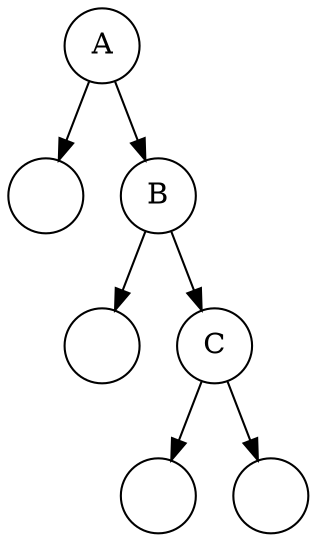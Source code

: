 digraph {
  a[label="A", shape=circle];
  b[label="B", shape=circle];
  c[label="C", shape=circle];

  emptyALeft[label="", shape=circle];
  emptyBLeft[label="", shape=circle];
  emptyCLeft[label="", shape=circle];
  emptyCRight[label="", shape=circle];

  a -> b;
  a -> emptyALeft;
  emptyALeft -> b[style=invis];
  {rank=same; emptyALeft, b}

  b -> emptyBLeft;
  b -> c;
  emptyBLeft -> c[style=invis];
  {rank=same; emptyBLeft, c}

  c -> emptyCLeft;
  c -> emptyCRight;
}
